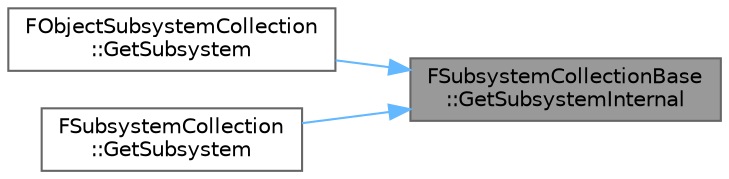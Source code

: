 digraph "FSubsystemCollectionBase::GetSubsystemInternal"
{
 // INTERACTIVE_SVG=YES
 // LATEX_PDF_SIZE
  bgcolor="transparent";
  edge [fontname=Helvetica,fontsize=10,labelfontname=Helvetica,labelfontsize=10];
  node [fontname=Helvetica,fontsize=10,shape=box,height=0.2,width=0.4];
  rankdir="RL";
  Node1 [id="Node000001",label="FSubsystemCollectionBase\l::GetSubsystemInternal",height=0.2,width=0.4,color="gray40", fillcolor="grey60", style="filled", fontcolor="black",tooltip="Get a Subsystem by type."];
  Node1 -> Node2 [id="edge1_Node000001_Node000002",dir="back",color="steelblue1",style="solid",tooltip=" "];
  Node2 [id="Node000002",label="FObjectSubsystemCollection\l::GetSubsystem",height=0.2,width=0.4,color="grey40", fillcolor="white", style="filled",URL="$d3/da5/classFObjectSubsystemCollection.html#ad2e6e74dbf6ee7bb87f46ab9fc03f36e",tooltip="Get a Subsystem by type."];
  Node1 -> Node3 [id="edge2_Node000001_Node000003",dir="back",color="steelblue1",style="solid",tooltip=" "];
  Node3 [id="Node000003",label="FSubsystemCollection\l::GetSubsystem",height=0.2,width=0.4,color="grey40", fillcolor="white", style="filled",URL="$d6/d17/classFSubsystemCollection.html#a420043d84621d8de32483ae5aeabe751",tooltip="Get a Subsystem by type."];
}
